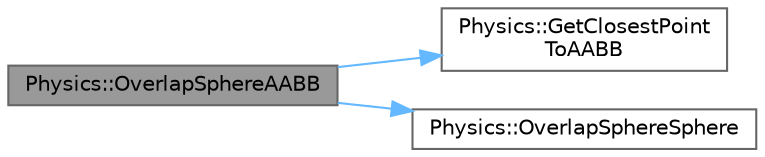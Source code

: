 digraph "Physics::OverlapSphereAABB"
{
 // LATEX_PDF_SIZE
  bgcolor="transparent";
  edge [fontname=Helvetica,fontsize=10,labelfontname=Helvetica,labelfontsize=10];
  node [fontname=Helvetica,fontsize=10,shape=box,height=0.2,width=0.4];
  rankdir="LR";
  Node1 [label="Physics::OverlapSphereAABB",height=0.2,width=0.4,color="gray40", fillcolor="grey60", style="filled", fontcolor="black",tooltip="Check if a sphere is overlapping an AABB"];
  Node1 -> Node2 [color="steelblue1",style="solid"];
  Node2 [label="Physics::GetClosestPoint\lToAABB",height=0.2,width=0.4,color="grey40", fillcolor="white", style="filled",URL="$class_physics.html#aefefcb8706ba7e6178ae14c7dfe3e9cc",tooltip="Gets a point within an AABB that is closest to target point"];
  Node1 -> Node3 [color="steelblue1",style="solid"];
  Node3 [label="Physics::OverlapSphereSphere",height=0.2,width=0.4,color="grey40", fillcolor="white", style="filled",URL="$class_physics.html#aa662da4d0f96ee8fd41d526cc2ef2c40",tooltip="Checks of two spheres are overlapping"];
}
